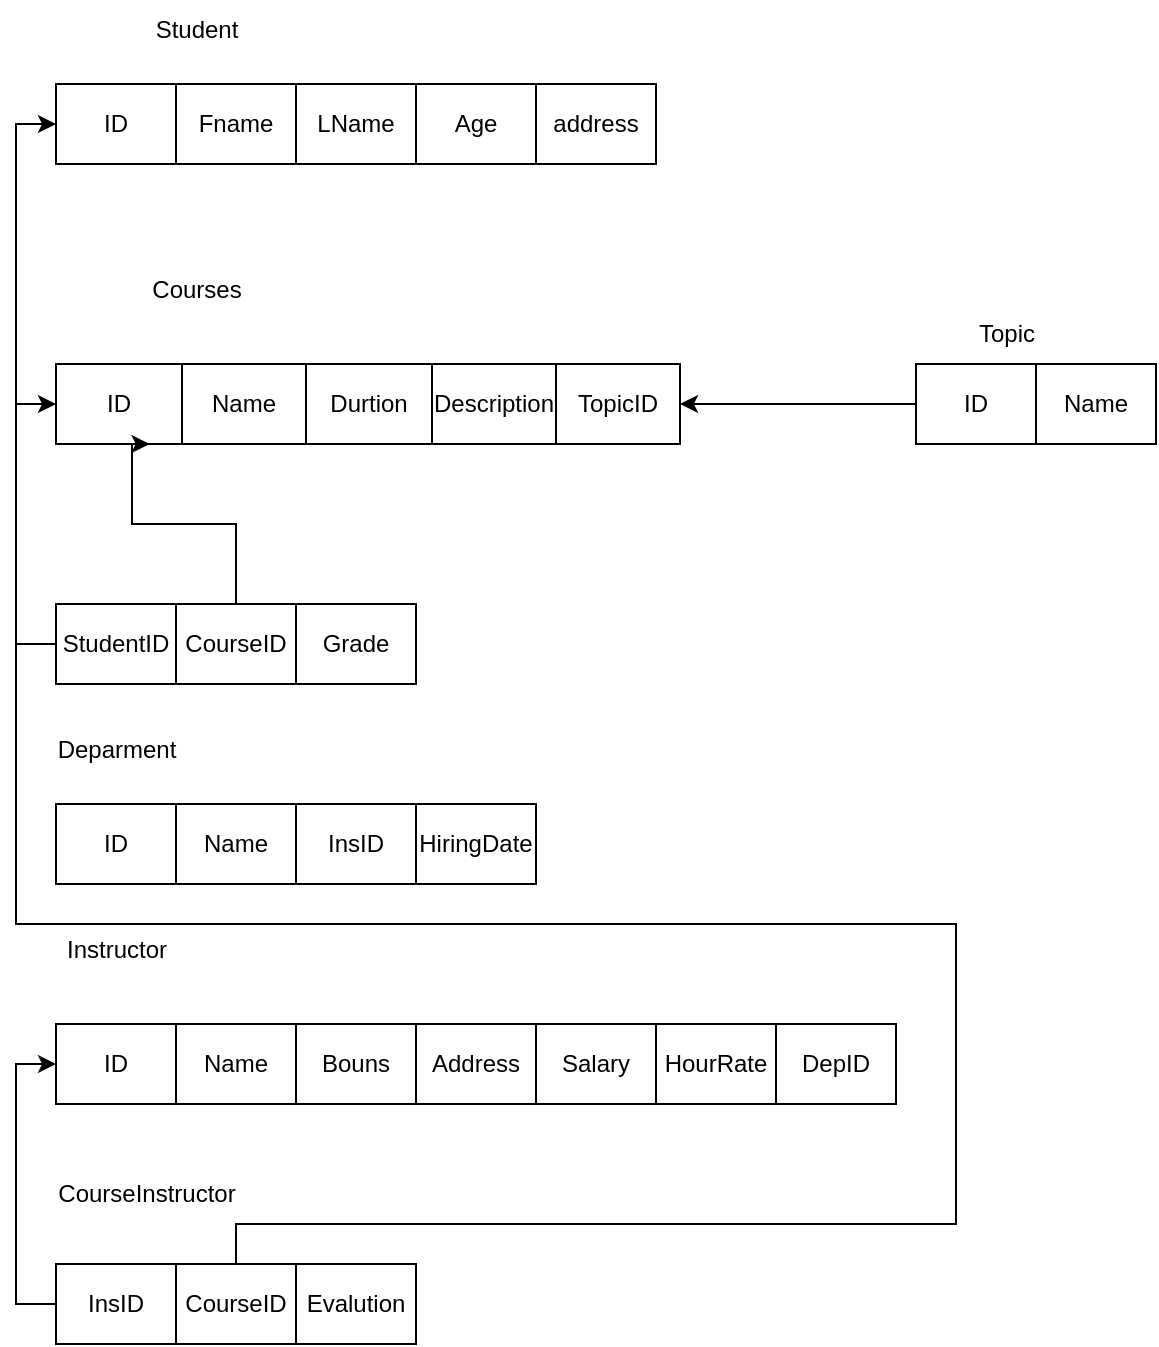 <mxfile version="24.2.5" type="device">
  <diagram name="Page-1" id="zMev4OOIGtnnVOpBgqlN">
    <mxGraphModel dx="2140" dy="1721" grid="1" gridSize="10" guides="1" tooltips="1" connect="1" arrows="1" fold="1" page="1" pageScale="1" pageWidth="850" pageHeight="1100" math="0" shadow="0">
      <root>
        <mxCell id="0" />
        <mxCell id="1" parent="0" />
        <mxCell id="OqDcfwdZ27GFAE_0ifjZ-1" value="Student" style="text;html=1;align=center;verticalAlign=middle;resizable=0;points=[];autosize=1;strokeColor=none;fillColor=none;" vertex="1" parent="1">
          <mxGeometry x="40" y="-2" width="60" height="30" as="geometry" />
        </mxCell>
        <mxCell id="OqDcfwdZ27GFAE_0ifjZ-2" value="Courses" style="text;html=1;align=center;verticalAlign=middle;resizable=0;points=[];autosize=1;strokeColor=none;fillColor=none;" vertex="1" parent="1">
          <mxGeometry x="35" y="128" width="70" height="30" as="geometry" />
        </mxCell>
        <mxCell id="OqDcfwdZ27GFAE_0ifjZ-3" value="" style="shape=table;startSize=0;container=1;collapsible=0;childLayout=tableLayout;" vertex="1" parent="1">
          <mxGeometry y="40" width="300" height="40" as="geometry" />
        </mxCell>
        <mxCell id="OqDcfwdZ27GFAE_0ifjZ-4" value="" style="shape=tableRow;horizontal=0;startSize=0;swimlaneHead=0;swimlaneBody=0;strokeColor=inherit;top=0;left=0;bottom=0;right=0;collapsible=0;dropTarget=0;fillColor=none;points=[[0,0.5],[1,0.5]];portConstraint=eastwest;" vertex="1" parent="OqDcfwdZ27GFAE_0ifjZ-3">
          <mxGeometry width="300" height="40" as="geometry" />
        </mxCell>
        <mxCell id="OqDcfwdZ27GFAE_0ifjZ-5" value="ID" style="shape=partialRectangle;html=1;whiteSpace=wrap;connectable=0;strokeColor=inherit;overflow=hidden;fillColor=none;top=0;left=0;bottom=0;right=0;pointerEvents=1;" vertex="1" parent="OqDcfwdZ27GFAE_0ifjZ-4">
          <mxGeometry width="60" height="40" as="geometry">
            <mxRectangle width="60" height="40" as="alternateBounds" />
          </mxGeometry>
        </mxCell>
        <mxCell id="OqDcfwdZ27GFAE_0ifjZ-6" value="Fname" style="shape=partialRectangle;html=1;whiteSpace=wrap;connectable=0;strokeColor=inherit;overflow=hidden;fillColor=none;top=0;left=0;bottom=0;right=0;pointerEvents=1;" vertex="1" parent="OqDcfwdZ27GFAE_0ifjZ-4">
          <mxGeometry x="60" width="60" height="40" as="geometry">
            <mxRectangle width="60" height="40" as="alternateBounds" />
          </mxGeometry>
        </mxCell>
        <mxCell id="OqDcfwdZ27GFAE_0ifjZ-7" value="LName" style="shape=partialRectangle;html=1;whiteSpace=wrap;connectable=0;strokeColor=inherit;overflow=hidden;fillColor=none;top=0;left=0;bottom=0;right=0;pointerEvents=1;" vertex="1" parent="OqDcfwdZ27GFAE_0ifjZ-4">
          <mxGeometry x="120" width="60" height="40" as="geometry">
            <mxRectangle width="60" height="40" as="alternateBounds" />
          </mxGeometry>
        </mxCell>
        <mxCell id="OqDcfwdZ27GFAE_0ifjZ-8" value="Age" style="shape=partialRectangle;html=1;whiteSpace=wrap;connectable=0;strokeColor=inherit;overflow=hidden;fillColor=none;top=0;left=0;bottom=0;right=0;pointerEvents=1;" vertex="1" parent="OqDcfwdZ27GFAE_0ifjZ-4">
          <mxGeometry x="180" width="60" height="40" as="geometry">
            <mxRectangle width="60" height="40" as="alternateBounds" />
          </mxGeometry>
        </mxCell>
        <mxCell id="OqDcfwdZ27GFAE_0ifjZ-9" value="address" style="shape=partialRectangle;html=1;whiteSpace=wrap;connectable=0;strokeColor=inherit;overflow=hidden;fillColor=none;top=0;left=0;bottom=0;right=0;pointerEvents=1;" vertex="1" parent="OqDcfwdZ27GFAE_0ifjZ-4">
          <mxGeometry x="240" width="60" height="40" as="geometry">
            <mxRectangle width="60" height="40" as="alternateBounds" />
          </mxGeometry>
        </mxCell>
        <mxCell id="OqDcfwdZ27GFAE_0ifjZ-10" value="" style="shape=table;startSize=0;container=1;collapsible=0;childLayout=tableLayout;" vertex="1" parent="1">
          <mxGeometry y="180" width="312" height="40" as="geometry" />
        </mxCell>
        <mxCell id="OqDcfwdZ27GFAE_0ifjZ-11" value="" style="shape=tableRow;horizontal=0;startSize=0;swimlaneHead=0;swimlaneBody=0;strokeColor=inherit;top=0;left=0;bottom=0;right=0;collapsible=0;dropTarget=0;fillColor=none;points=[[0,0.5],[1,0.5]];portConstraint=eastwest;" vertex="1" parent="OqDcfwdZ27GFAE_0ifjZ-10">
          <mxGeometry width="312" height="40" as="geometry" />
        </mxCell>
        <mxCell id="OqDcfwdZ27GFAE_0ifjZ-12" value="ID" style="shape=partialRectangle;html=1;whiteSpace=wrap;connectable=0;strokeColor=inherit;overflow=hidden;fillColor=none;top=0;left=0;bottom=0;right=0;pointerEvents=1;" vertex="1" parent="OqDcfwdZ27GFAE_0ifjZ-11">
          <mxGeometry width="63" height="40" as="geometry">
            <mxRectangle width="63" height="40" as="alternateBounds" />
          </mxGeometry>
        </mxCell>
        <mxCell id="OqDcfwdZ27GFAE_0ifjZ-13" value="Name" style="shape=partialRectangle;html=1;whiteSpace=wrap;connectable=0;strokeColor=inherit;overflow=hidden;fillColor=none;top=0;left=0;bottom=0;right=0;pointerEvents=1;" vertex="1" parent="OqDcfwdZ27GFAE_0ifjZ-11">
          <mxGeometry x="63" width="62" height="40" as="geometry">
            <mxRectangle width="62" height="40" as="alternateBounds" />
          </mxGeometry>
        </mxCell>
        <mxCell id="OqDcfwdZ27GFAE_0ifjZ-14" value="Durtion" style="shape=partialRectangle;html=1;whiteSpace=wrap;connectable=0;strokeColor=inherit;overflow=hidden;fillColor=none;top=0;left=0;bottom=0;right=0;pointerEvents=1;" vertex="1" parent="OqDcfwdZ27GFAE_0ifjZ-11">
          <mxGeometry x="125" width="63" height="40" as="geometry">
            <mxRectangle width="63" height="40" as="alternateBounds" />
          </mxGeometry>
        </mxCell>
        <mxCell id="OqDcfwdZ27GFAE_0ifjZ-15" value="Description" style="shape=partialRectangle;html=1;whiteSpace=wrap;connectable=0;strokeColor=inherit;overflow=hidden;fillColor=none;top=0;left=0;bottom=0;right=0;pointerEvents=1;" vertex="1" parent="OqDcfwdZ27GFAE_0ifjZ-11">
          <mxGeometry x="188" width="62" height="40" as="geometry">
            <mxRectangle width="62" height="40" as="alternateBounds" />
          </mxGeometry>
        </mxCell>
        <mxCell id="OqDcfwdZ27GFAE_0ifjZ-29" value="TopicID" style="shape=partialRectangle;html=1;whiteSpace=wrap;connectable=0;strokeColor=inherit;overflow=hidden;fillColor=none;top=0;left=0;bottom=0;right=0;pointerEvents=1;" vertex="1" parent="OqDcfwdZ27GFAE_0ifjZ-11">
          <mxGeometry x="250" width="62" height="40" as="geometry">
            <mxRectangle width="62" height="40" as="alternateBounds" />
          </mxGeometry>
        </mxCell>
        <mxCell id="OqDcfwdZ27GFAE_0ifjZ-16" value="" style="shape=table;startSize=0;container=1;collapsible=0;childLayout=tableLayout;" vertex="1" parent="1">
          <mxGeometry y="300" width="180" height="40" as="geometry" />
        </mxCell>
        <mxCell id="OqDcfwdZ27GFAE_0ifjZ-17" value="" style="shape=tableRow;horizontal=0;startSize=0;swimlaneHead=0;swimlaneBody=0;strokeColor=inherit;top=0;left=0;bottom=0;right=0;collapsible=0;dropTarget=0;fillColor=none;points=[[0,0.5],[1,0.5]];portConstraint=eastwest;" vertex="1" parent="OqDcfwdZ27GFAE_0ifjZ-16">
          <mxGeometry width="180" height="40" as="geometry" />
        </mxCell>
        <mxCell id="OqDcfwdZ27GFAE_0ifjZ-18" value="StudentID" style="shape=partialRectangle;html=1;whiteSpace=wrap;connectable=0;strokeColor=inherit;overflow=hidden;fillColor=none;top=0;left=0;bottom=0;right=0;pointerEvents=1;" vertex="1" parent="OqDcfwdZ27GFAE_0ifjZ-17">
          <mxGeometry width="60" height="40" as="geometry">
            <mxRectangle width="60" height="40" as="alternateBounds" />
          </mxGeometry>
        </mxCell>
        <mxCell id="OqDcfwdZ27GFAE_0ifjZ-19" value="CourseID" style="shape=partialRectangle;html=1;whiteSpace=wrap;connectable=0;strokeColor=inherit;overflow=hidden;fillColor=none;top=0;left=0;bottom=0;right=0;pointerEvents=1;" vertex="1" parent="OqDcfwdZ27GFAE_0ifjZ-17">
          <mxGeometry x="60" width="60" height="40" as="geometry">
            <mxRectangle width="60" height="40" as="alternateBounds" />
          </mxGeometry>
        </mxCell>
        <mxCell id="OqDcfwdZ27GFAE_0ifjZ-20" value="Grade" style="shape=partialRectangle;html=1;whiteSpace=wrap;connectable=0;strokeColor=inherit;overflow=hidden;fillColor=none;top=0;left=0;bottom=0;right=0;pointerEvents=1;" vertex="1" parent="OqDcfwdZ27GFAE_0ifjZ-17">
          <mxGeometry x="120" width="60" height="40" as="geometry">
            <mxRectangle width="60" height="40" as="alternateBounds" />
          </mxGeometry>
        </mxCell>
        <mxCell id="OqDcfwdZ27GFAE_0ifjZ-21" style="edgeStyle=orthogonalEdgeStyle;rounded=0;orthogonalLoop=1;jettySize=auto;html=1;entryX=0;entryY=0.5;entryDx=0;entryDy=0;" edge="1" parent="1" source="OqDcfwdZ27GFAE_0ifjZ-17" target="OqDcfwdZ27GFAE_0ifjZ-4">
          <mxGeometry relative="1" as="geometry">
            <Array as="points">
              <mxPoint x="-20" y="320" />
              <mxPoint x="-20" y="60" />
            </Array>
          </mxGeometry>
        </mxCell>
        <mxCell id="OqDcfwdZ27GFAE_0ifjZ-22" style="edgeStyle=orthogonalEdgeStyle;rounded=0;orthogonalLoop=1;jettySize=auto;html=1;entryX=0.15;entryY=1;entryDx=0;entryDy=0;entryPerimeter=0;" edge="1" parent="1" source="OqDcfwdZ27GFAE_0ifjZ-17" target="OqDcfwdZ27GFAE_0ifjZ-11">
          <mxGeometry relative="1" as="geometry">
            <Array as="points">
              <mxPoint x="90" y="260" />
              <mxPoint x="38" y="260" />
            </Array>
          </mxGeometry>
        </mxCell>
        <mxCell id="OqDcfwdZ27GFAE_0ifjZ-23" value="Topic" style="text;html=1;align=center;verticalAlign=middle;resizable=0;points=[];autosize=1;strokeColor=none;fillColor=none;" vertex="1" parent="1">
          <mxGeometry x="450" y="150" width="50" height="30" as="geometry" />
        </mxCell>
        <mxCell id="OqDcfwdZ27GFAE_0ifjZ-24" value="" style="shape=table;startSize=0;container=1;collapsible=0;childLayout=tableLayout;" vertex="1" parent="1">
          <mxGeometry x="430" y="180" width="120" height="40" as="geometry" />
        </mxCell>
        <mxCell id="OqDcfwdZ27GFAE_0ifjZ-25" value="" style="shape=tableRow;horizontal=0;startSize=0;swimlaneHead=0;swimlaneBody=0;strokeColor=inherit;top=0;left=0;bottom=0;right=0;collapsible=0;dropTarget=0;fillColor=none;points=[[0,0.5],[1,0.5]];portConstraint=eastwest;" vertex="1" parent="OqDcfwdZ27GFAE_0ifjZ-24">
          <mxGeometry width="120" height="40" as="geometry" />
        </mxCell>
        <mxCell id="OqDcfwdZ27GFAE_0ifjZ-26" value="ID" style="shape=partialRectangle;html=1;whiteSpace=wrap;connectable=0;strokeColor=inherit;overflow=hidden;fillColor=none;top=0;left=0;bottom=0;right=0;pointerEvents=1;" vertex="1" parent="OqDcfwdZ27GFAE_0ifjZ-25">
          <mxGeometry width="60" height="40" as="geometry">
            <mxRectangle width="60" height="40" as="alternateBounds" />
          </mxGeometry>
        </mxCell>
        <mxCell id="OqDcfwdZ27GFAE_0ifjZ-27" value="Name" style="shape=partialRectangle;html=1;whiteSpace=wrap;connectable=0;strokeColor=inherit;overflow=hidden;fillColor=none;top=0;left=0;bottom=0;right=0;pointerEvents=1;" vertex="1" parent="OqDcfwdZ27GFAE_0ifjZ-25">
          <mxGeometry x="60" width="60" height="40" as="geometry">
            <mxRectangle width="60" height="40" as="alternateBounds" />
          </mxGeometry>
        </mxCell>
        <mxCell id="OqDcfwdZ27GFAE_0ifjZ-30" style="edgeStyle=orthogonalEdgeStyle;rounded=0;orthogonalLoop=1;jettySize=auto;html=1;entryX=1;entryY=0.5;entryDx=0;entryDy=0;" edge="1" parent="1" source="OqDcfwdZ27GFAE_0ifjZ-25" target="OqDcfwdZ27GFAE_0ifjZ-11">
          <mxGeometry relative="1" as="geometry" />
        </mxCell>
        <mxCell id="OqDcfwdZ27GFAE_0ifjZ-31" value="Deparment" style="text;html=1;align=center;verticalAlign=middle;resizable=0;points=[];autosize=1;strokeColor=none;fillColor=none;" vertex="1" parent="1">
          <mxGeometry x="-10" y="358" width="80" height="30" as="geometry" />
        </mxCell>
        <mxCell id="OqDcfwdZ27GFAE_0ifjZ-32" value="" style="shape=table;startSize=0;container=1;collapsible=0;childLayout=tableLayout;" vertex="1" parent="1">
          <mxGeometry y="400" width="240" height="40" as="geometry" />
        </mxCell>
        <mxCell id="OqDcfwdZ27GFAE_0ifjZ-33" value="" style="shape=tableRow;horizontal=0;startSize=0;swimlaneHead=0;swimlaneBody=0;strokeColor=inherit;top=0;left=0;bottom=0;right=0;collapsible=0;dropTarget=0;fillColor=none;points=[[0,0.5],[1,0.5]];portConstraint=eastwest;" vertex="1" parent="OqDcfwdZ27GFAE_0ifjZ-32">
          <mxGeometry width="240" height="40" as="geometry" />
        </mxCell>
        <mxCell id="OqDcfwdZ27GFAE_0ifjZ-34" value="ID" style="shape=partialRectangle;html=1;whiteSpace=wrap;connectable=0;strokeColor=inherit;overflow=hidden;fillColor=none;top=0;left=0;bottom=0;right=0;pointerEvents=1;" vertex="1" parent="OqDcfwdZ27GFAE_0ifjZ-33">
          <mxGeometry width="60" height="40" as="geometry">
            <mxRectangle width="60" height="40" as="alternateBounds" />
          </mxGeometry>
        </mxCell>
        <mxCell id="OqDcfwdZ27GFAE_0ifjZ-35" value="Name" style="shape=partialRectangle;html=1;whiteSpace=wrap;connectable=0;strokeColor=inherit;overflow=hidden;fillColor=none;top=0;left=0;bottom=0;right=0;pointerEvents=1;" vertex="1" parent="OqDcfwdZ27GFAE_0ifjZ-33">
          <mxGeometry x="60" width="60" height="40" as="geometry">
            <mxRectangle width="60" height="40" as="alternateBounds" />
          </mxGeometry>
        </mxCell>
        <mxCell id="OqDcfwdZ27GFAE_0ifjZ-36" value="InsID" style="shape=partialRectangle;html=1;whiteSpace=wrap;connectable=0;strokeColor=inherit;overflow=hidden;fillColor=none;top=0;left=0;bottom=0;right=0;pointerEvents=1;" vertex="1" parent="OqDcfwdZ27GFAE_0ifjZ-33">
          <mxGeometry x="120" width="60" height="40" as="geometry">
            <mxRectangle width="60" height="40" as="alternateBounds" />
          </mxGeometry>
        </mxCell>
        <mxCell id="OqDcfwdZ27GFAE_0ifjZ-57" value="HiringDate" style="shape=partialRectangle;html=1;whiteSpace=wrap;connectable=0;strokeColor=inherit;overflow=hidden;fillColor=none;top=0;left=0;bottom=0;right=0;pointerEvents=1;" vertex="1" parent="OqDcfwdZ27GFAE_0ifjZ-33">
          <mxGeometry x="180" width="60" height="40" as="geometry">
            <mxRectangle width="60" height="40" as="alternateBounds" />
          </mxGeometry>
        </mxCell>
        <mxCell id="OqDcfwdZ27GFAE_0ifjZ-37" value="Instructor" style="text;html=1;align=center;verticalAlign=middle;resizable=0;points=[];autosize=1;strokeColor=none;fillColor=none;" vertex="1" parent="1">
          <mxGeometry x="-5" y="458" width="70" height="30" as="geometry" />
        </mxCell>
        <mxCell id="OqDcfwdZ27GFAE_0ifjZ-38" value="" style="shape=table;startSize=0;container=1;collapsible=0;childLayout=tableLayout;" vertex="1" parent="1">
          <mxGeometry y="510" width="420" height="40" as="geometry" />
        </mxCell>
        <mxCell id="OqDcfwdZ27GFAE_0ifjZ-39" value="" style="shape=tableRow;horizontal=0;startSize=0;swimlaneHead=0;swimlaneBody=0;strokeColor=inherit;top=0;left=0;bottom=0;right=0;collapsible=0;dropTarget=0;fillColor=none;points=[[0,0.5],[1,0.5]];portConstraint=eastwest;" vertex="1" parent="OqDcfwdZ27GFAE_0ifjZ-38">
          <mxGeometry width="420" height="40" as="geometry" />
        </mxCell>
        <mxCell id="OqDcfwdZ27GFAE_0ifjZ-40" value="ID" style="shape=partialRectangle;html=1;whiteSpace=wrap;connectable=0;strokeColor=inherit;overflow=hidden;fillColor=none;top=0;left=0;bottom=0;right=0;pointerEvents=1;" vertex="1" parent="OqDcfwdZ27GFAE_0ifjZ-39">
          <mxGeometry width="60" height="40" as="geometry">
            <mxRectangle width="60" height="40" as="alternateBounds" />
          </mxGeometry>
        </mxCell>
        <mxCell id="OqDcfwdZ27GFAE_0ifjZ-41" value="Name" style="shape=partialRectangle;html=1;whiteSpace=wrap;connectable=0;strokeColor=inherit;overflow=hidden;fillColor=none;top=0;left=0;bottom=0;right=0;pointerEvents=1;" vertex="1" parent="OqDcfwdZ27GFAE_0ifjZ-39">
          <mxGeometry x="60" width="60" height="40" as="geometry">
            <mxRectangle width="60" height="40" as="alternateBounds" />
          </mxGeometry>
        </mxCell>
        <mxCell id="OqDcfwdZ27GFAE_0ifjZ-42" value="Bouns" style="shape=partialRectangle;html=1;whiteSpace=wrap;connectable=0;strokeColor=inherit;overflow=hidden;fillColor=none;top=0;left=0;bottom=0;right=0;pointerEvents=1;" vertex="1" parent="OqDcfwdZ27GFAE_0ifjZ-39">
          <mxGeometry x="120" width="60" height="40" as="geometry">
            <mxRectangle width="60" height="40" as="alternateBounds" />
          </mxGeometry>
        </mxCell>
        <mxCell id="OqDcfwdZ27GFAE_0ifjZ-43" value="Address" style="shape=partialRectangle;html=1;whiteSpace=wrap;connectable=0;strokeColor=inherit;overflow=hidden;fillColor=none;top=0;left=0;bottom=0;right=0;pointerEvents=1;" vertex="1" parent="OqDcfwdZ27GFAE_0ifjZ-39">
          <mxGeometry x="180" width="60" height="40" as="geometry">
            <mxRectangle width="60" height="40" as="alternateBounds" />
          </mxGeometry>
        </mxCell>
        <mxCell id="OqDcfwdZ27GFAE_0ifjZ-44" value="Salary" style="shape=partialRectangle;html=1;whiteSpace=wrap;connectable=0;strokeColor=inherit;overflow=hidden;fillColor=none;top=0;left=0;bottom=0;right=0;pointerEvents=1;" vertex="1" parent="OqDcfwdZ27GFAE_0ifjZ-39">
          <mxGeometry x="240" width="60" height="40" as="geometry">
            <mxRectangle width="60" height="40" as="alternateBounds" />
          </mxGeometry>
        </mxCell>
        <mxCell id="OqDcfwdZ27GFAE_0ifjZ-45" value="HourRate" style="shape=partialRectangle;html=1;whiteSpace=wrap;connectable=0;strokeColor=inherit;overflow=hidden;fillColor=none;top=0;left=0;bottom=0;right=0;pointerEvents=1;" vertex="1" parent="OqDcfwdZ27GFAE_0ifjZ-39">
          <mxGeometry x="300" width="60" height="40" as="geometry">
            <mxRectangle width="60" height="40" as="alternateBounds" />
          </mxGeometry>
        </mxCell>
        <mxCell id="OqDcfwdZ27GFAE_0ifjZ-46" value="DepID" style="shape=partialRectangle;html=1;whiteSpace=wrap;connectable=0;strokeColor=inherit;overflow=hidden;fillColor=none;top=0;left=0;bottom=0;right=0;pointerEvents=1;" vertex="1" parent="OqDcfwdZ27GFAE_0ifjZ-39">
          <mxGeometry x="360" width="60" height="40" as="geometry">
            <mxRectangle width="60" height="40" as="alternateBounds" />
          </mxGeometry>
        </mxCell>
        <mxCell id="OqDcfwdZ27GFAE_0ifjZ-48" value="CourseInstructor" style="text;html=1;align=center;verticalAlign=middle;resizable=0;points=[];autosize=1;strokeColor=none;fillColor=none;" vertex="1" parent="1">
          <mxGeometry x="-10" y="580" width="110" height="30" as="geometry" />
        </mxCell>
        <mxCell id="OqDcfwdZ27GFAE_0ifjZ-49" value="" style="shape=table;startSize=0;container=1;collapsible=0;childLayout=tableLayout;" vertex="1" parent="1">
          <mxGeometry y="630" width="180" height="40" as="geometry" />
        </mxCell>
        <mxCell id="OqDcfwdZ27GFAE_0ifjZ-50" value="" style="shape=tableRow;horizontal=0;startSize=0;swimlaneHead=0;swimlaneBody=0;strokeColor=inherit;top=0;left=0;bottom=0;right=0;collapsible=0;dropTarget=0;fillColor=none;points=[[0,0.5],[1,0.5]];portConstraint=eastwest;" vertex="1" parent="OqDcfwdZ27GFAE_0ifjZ-49">
          <mxGeometry width="180" height="40" as="geometry" />
        </mxCell>
        <mxCell id="OqDcfwdZ27GFAE_0ifjZ-51" value="InsID" style="shape=partialRectangle;html=1;whiteSpace=wrap;connectable=0;strokeColor=inherit;overflow=hidden;fillColor=none;top=0;left=0;bottom=0;right=0;pointerEvents=1;" vertex="1" parent="OqDcfwdZ27GFAE_0ifjZ-50">
          <mxGeometry width="60" height="40" as="geometry">
            <mxRectangle width="60" height="40" as="alternateBounds" />
          </mxGeometry>
        </mxCell>
        <mxCell id="OqDcfwdZ27GFAE_0ifjZ-52" value="CourseID" style="shape=partialRectangle;html=1;whiteSpace=wrap;connectable=0;strokeColor=inherit;overflow=hidden;fillColor=none;top=0;left=0;bottom=0;right=0;pointerEvents=1;" vertex="1" parent="OqDcfwdZ27GFAE_0ifjZ-50">
          <mxGeometry x="60" width="60" height="40" as="geometry">
            <mxRectangle width="60" height="40" as="alternateBounds" />
          </mxGeometry>
        </mxCell>
        <mxCell id="OqDcfwdZ27GFAE_0ifjZ-53" value="Evalution" style="shape=partialRectangle;html=1;whiteSpace=wrap;connectable=0;strokeColor=inherit;overflow=hidden;fillColor=none;top=0;left=0;bottom=0;right=0;pointerEvents=1;" vertex="1" parent="OqDcfwdZ27GFAE_0ifjZ-50">
          <mxGeometry x="120" width="60" height="40" as="geometry">
            <mxRectangle width="60" height="40" as="alternateBounds" />
          </mxGeometry>
        </mxCell>
        <mxCell id="OqDcfwdZ27GFAE_0ifjZ-54" style="edgeStyle=orthogonalEdgeStyle;rounded=0;orthogonalLoop=1;jettySize=auto;html=1;entryX=0;entryY=0.5;entryDx=0;entryDy=0;" edge="1" parent="1" source="OqDcfwdZ27GFAE_0ifjZ-50" target="OqDcfwdZ27GFAE_0ifjZ-39">
          <mxGeometry relative="1" as="geometry">
            <Array as="points">
              <mxPoint x="-20" y="650" />
              <mxPoint x="-20" y="530" />
            </Array>
          </mxGeometry>
        </mxCell>
        <mxCell id="OqDcfwdZ27GFAE_0ifjZ-55" style="edgeStyle=orthogonalEdgeStyle;rounded=0;orthogonalLoop=1;jettySize=auto;html=1;" edge="1" parent="1" source="OqDcfwdZ27GFAE_0ifjZ-50" target="OqDcfwdZ27GFAE_0ifjZ-11">
          <mxGeometry relative="1" as="geometry">
            <Array as="points">
              <mxPoint x="90" y="610" />
              <mxPoint x="450" y="610" />
              <mxPoint x="450" y="460" />
              <mxPoint x="-20" y="460" />
              <mxPoint x="-20" y="200" />
            </Array>
          </mxGeometry>
        </mxCell>
      </root>
    </mxGraphModel>
  </diagram>
</mxfile>

